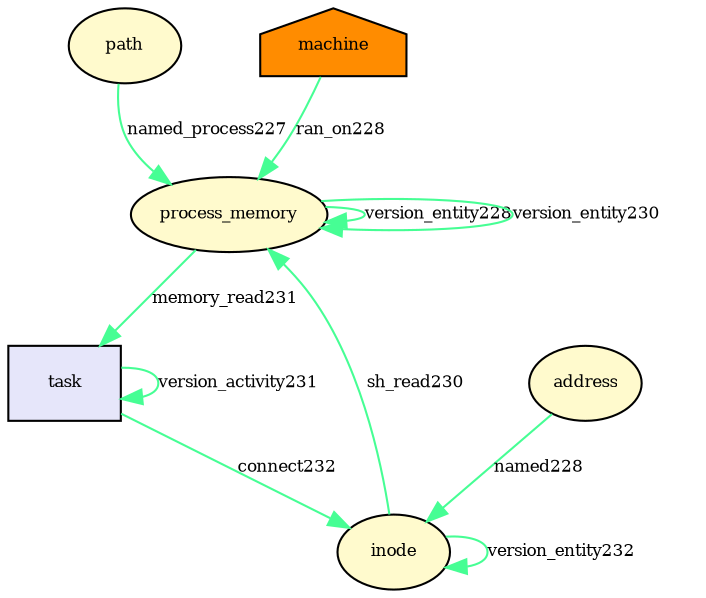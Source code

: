 digraph RGL__DirectedAdjacencyGraph {path[fontsize = 8,label = "path",shape = ellipse, fillcolor="#fffacd", style = filled]

process_memory[fontsize = 8,label = "process_memory",shape = ellipse, fillcolor="#fffacd", style = filled]

path -> process_memory[fontsize = 8,label = "named_process227", color="#46fe94"]

process_memory -> process_memory[fontsize = 8,label = "version_entity228", color="#46fe94"]

machine[fontsize = 8,label = "machine",shape = house, fillcolor="#ff8c00", style = filled]

machine -> process_memory[fontsize = 8,label = "ran_on228", color="#46fe94"]

address[fontsize = 8,label = "address",shape = ellipse, fillcolor="#fffacd", style = filled]

inode[fontsize = 8,label = "inode",shape = ellipse, fillcolor="#fffacd", style = filled]

address -> inode[fontsize = 8,label = "named228", color="#46fe94"]

process_memory -> process_memory[fontsize = 8,label = "version_entity230", color="#46fe94"]

inode -> process_memory[fontsize = 8,label = "sh_read230", color="#46fe94"]

task[fontsize = 8,label = "task",shape = rectangle, fillcolor="#e6e6fa", style = filled]

task -> task[fontsize = 8,label = "version_activity231", color="#46fe94"]

process_memory -> task[fontsize = 8,label = "memory_read231", color="#46fe94"]

inode -> inode[fontsize = 8,label = "version_entity232", color="#46fe94"]

task -> inode[fontsize = 8,label = "connect232", color="#46fe94"]

}